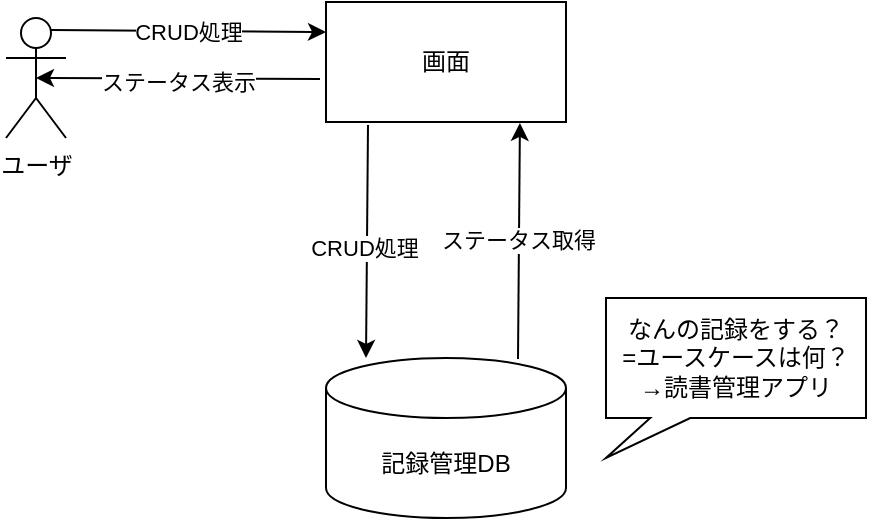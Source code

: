 <mxfile>
    <diagram id="E3SFPlMH8XbgWV-XfhM6" name="Page-1">
        <mxGraphModel dx="644" dy="489" grid="1" gridSize="10" guides="1" tooltips="1" connect="1" arrows="1" fold="1" page="1" pageScale="1" pageWidth="827" pageHeight="1169" math="0" shadow="0">
            <root>
                <mxCell id="0"/>
                <mxCell id="1" parent="0"/>
                <mxCell id="6" value="CRUD処理" style="edgeStyle=none;html=1;exitX=0.75;exitY=0.1;exitDx=0;exitDy=0;exitPerimeter=0;entryX=0;entryY=0.25;entryDx=0;entryDy=0;" parent="1" source="2" target="5" edge="1">
                    <mxGeometry relative="1" as="geometry"/>
                </mxCell>
                <mxCell id="2" value="ユーザ" style="shape=umlActor;verticalLabelPosition=bottom;verticalAlign=top;html=1;outlineConnect=0;" parent="1" vertex="1">
                    <mxGeometry x="80" y="50" width="30" height="60" as="geometry"/>
                </mxCell>
                <mxCell id="12" value="ステータス取得" style="edgeStyle=none;html=1;exitX=0.8;exitY=0.006;exitDx=0;exitDy=0;exitPerimeter=0;entryX=0.808;entryY=1.008;entryDx=0;entryDy=0;entryPerimeter=0;" parent="1" source="4" target="5" edge="1">
                    <mxGeometry relative="1" as="geometry">
                        <mxPoint x="330" y="230" as="sourcePoint"/>
                        <mxPoint x="340" y="100" as="targetPoint"/>
                    </mxGeometry>
                </mxCell>
                <mxCell id="4" value="記録管理DB" style="shape=cylinder3;whiteSpace=wrap;html=1;boundedLbl=1;backgroundOutline=1;size=15;" parent="1" vertex="1">
                    <mxGeometry x="240" y="220" width="120" height="80" as="geometry"/>
                </mxCell>
                <mxCell id="9" style="edgeStyle=none;html=1;exitX=-0.025;exitY=0.642;exitDx=0;exitDy=0;entryX=0.5;entryY=0.5;entryDx=0;entryDy=0;entryPerimeter=0;exitPerimeter=0;" parent="1" source="5" target="2" edge="1">
                    <mxGeometry relative="1" as="geometry"/>
                </mxCell>
                <mxCell id="10" value="ステータス表示" style="edgeLabel;html=1;align=center;verticalAlign=middle;resizable=0;points=[];" parent="9" vertex="1" connectable="0">
                    <mxGeometry x="-0.0" y="1" relative="1" as="geometry">
                        <mxPoint as="offset"/>
                    </mxGeometry>
                </mxCell>
                <mxCell id="11" style="edgeStyle=none;html=1;exitX=0.175;exitY=1.025;exitDx=0;exitDy=0;exitPerimeter=0;" parent="1" source="5" edge="1">
                    <mxGeometry relative="1" as="geometry">
                        <mxPoint x="272" y="100" as="sourcePoint"/>
                        <mxPoint x="260" y="220" as="targetPoint"/>
                    </mxGeometry>
                </mxCell>
                <mxCell id="13" value="CRUD処理" style="edgeLabel;html=1;align=center;verticalAlign=middle;resizable=0;points=[];" parent="11" vertex="1" connectable="0">
                    <mxGeometry x="0.054" y="-2" relative="1" as="geometry">
                        <mxPoint as="offset"/>
                    </mxGeometry>
                </mxCell>
                <mxCell id="5" value="画面" style="rounded=0;whiteSpace=wrap;html=1;" parent="1" vertex="1">
                    <mxGeometry x="240" y="42" width="120" height="60" as="geometry"/>
                </mxCell>
                <mxCell id="14" value="なんの記録をする？&lt;br&gt;=ユースケースは何？&lt;br&gt;→読書管理アプリ" style="shape=callout;whiteSpace=wrap;html=1;perimeter=calloutPerimeter;position2=0;size=20;position=0.17;" vertex="1" parent="1">
                    <mxGeometry x="380" y="190" width="130" height="80" as="geometry"/>
                </mxCell>
            </root>
        </mxGraphModel>
    </diagram>
</mxfile>
